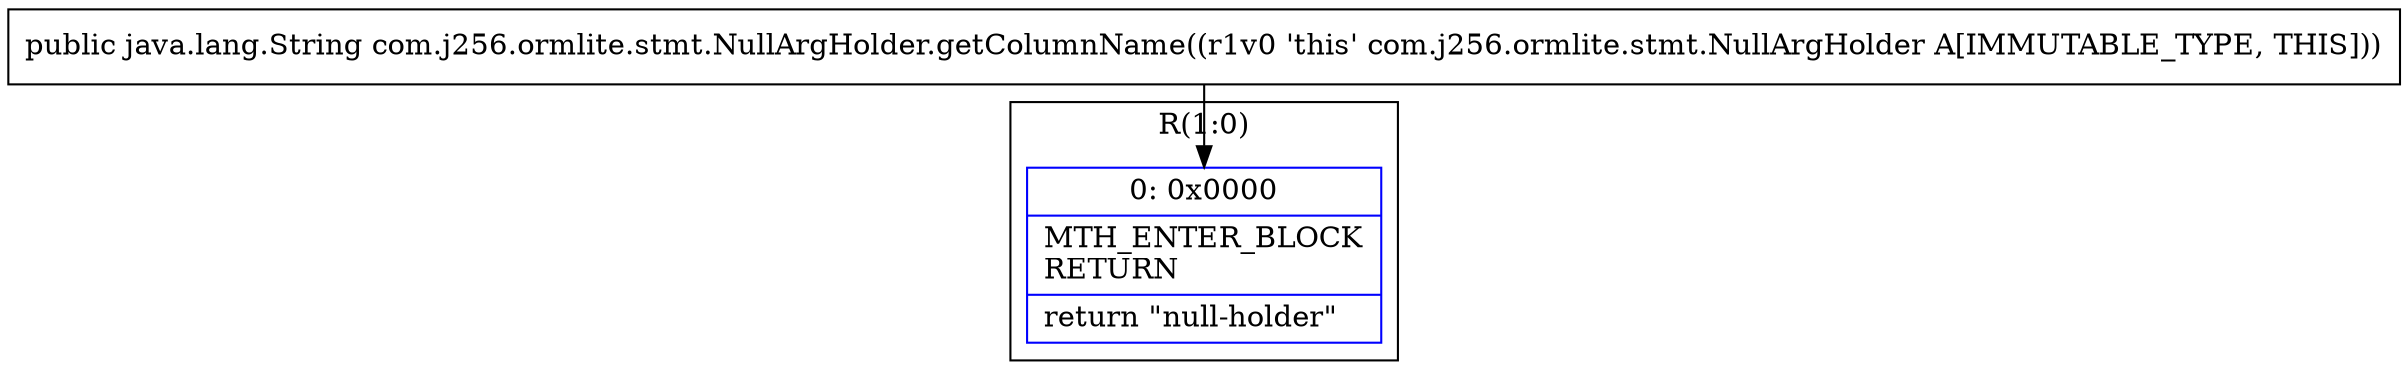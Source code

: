 digraph "CFG forcom.j256.ormlite.stmt.NullArgHolder.getColumnName()Ljava\/lang\/String;" {
subgraph cluster_Region_513572631 {
label = "R(1:0)";
node [shape=record,color=blue];
Node_0 [shape=record,label="{0\:\ 0x0000|MTH_ENTER_BLOCK\lRETURN\l|return \"null\-holder\"\l}"];
}
MethodNode[shape=record,label="{public java.lang.String com.j256.ormlite.stmt.NullArgHolder.getColumnName((r1v0 'this' com.j256.ormlite.stmt.NullArgHolder A[IMMUTABLE_TYPE, THIS])) }"];
MethodNode -> Node_0;
}

